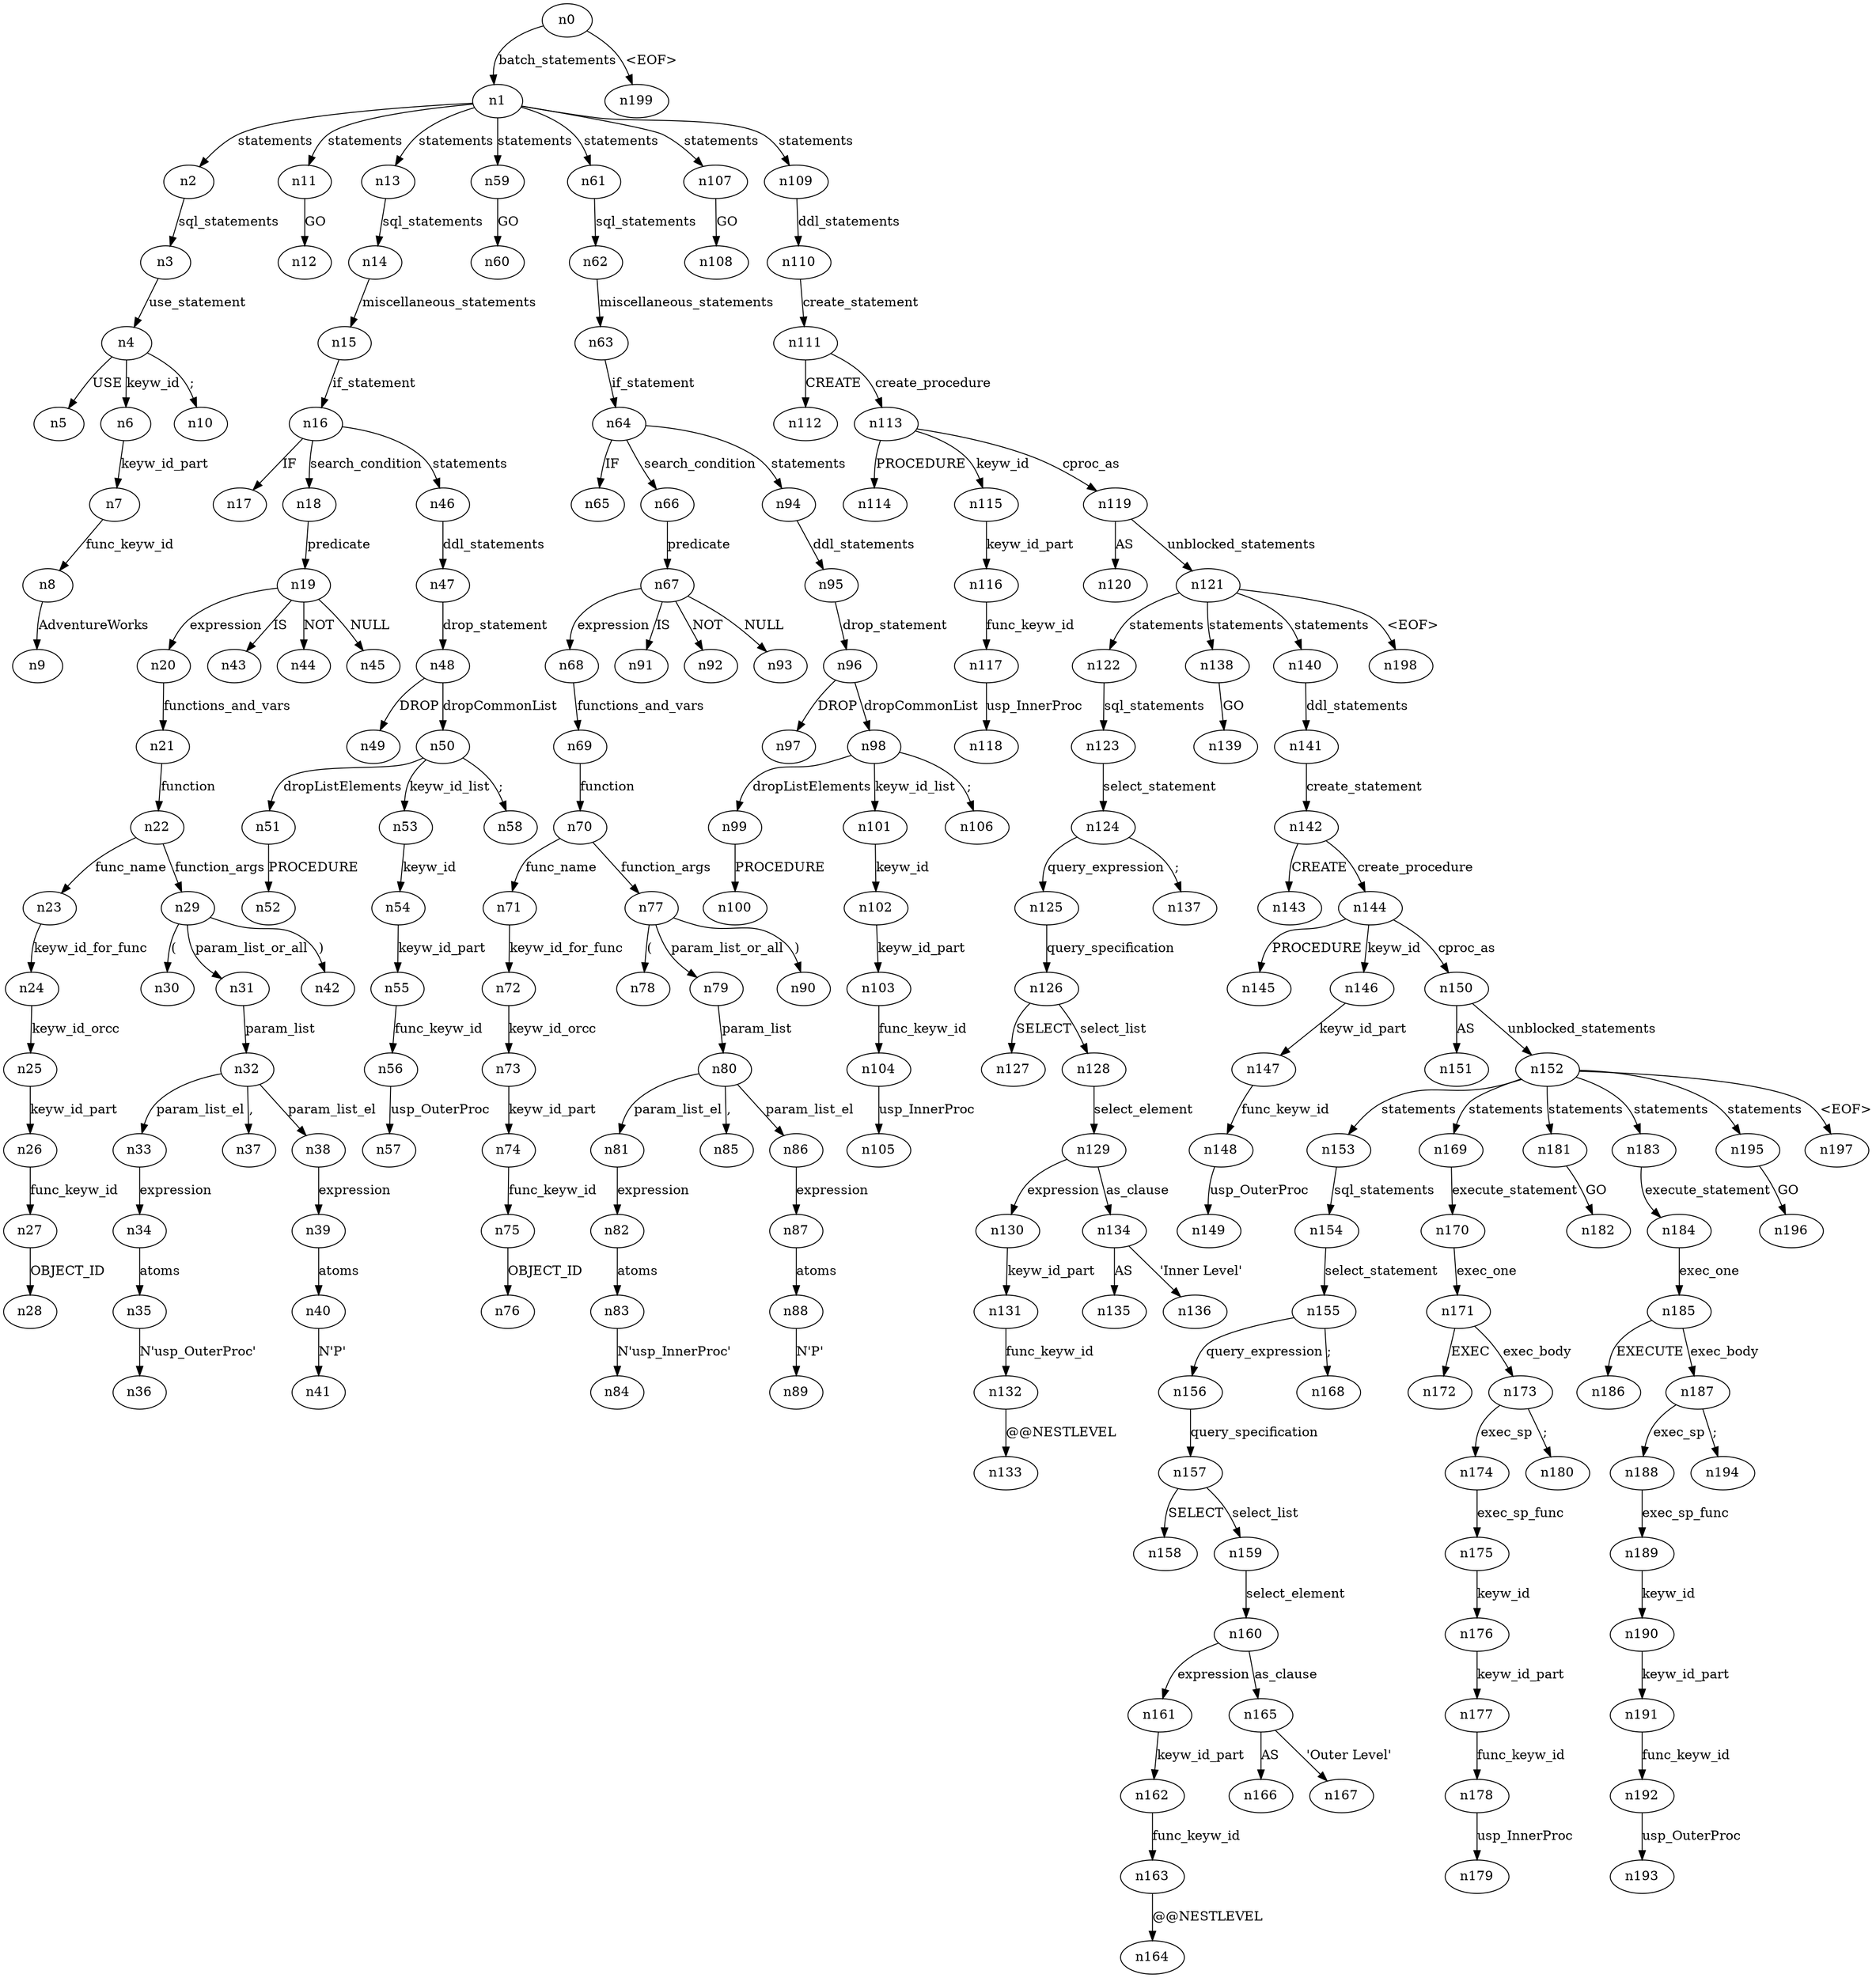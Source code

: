 digraph ParseTree {
  n0 -> n1 [label="batch_statements"];
  n1 -> n2 [label="statements"];
  n2 -> n3 [label="sql_statements"];
  n3 -> n4 [label="use_statement"];
  n4 -> n5 [label="USE"];
  n4 -> n6 [label="keyw_id"];
  n6 -> n7 [label="keyw_id_part"];
  n7 -> n8 [label="func_keyw_id"];
  n8 -> n9 [label="AdventureWorks"];
  n4 -> n10 [label=";"];
  n1 -> n11 [label="statements"];
  n11 -> n12 [label="GO"];
  n1 -> n13 [label="statements"];
  n13 -> n14 [label="sql_statements"];
  n14 -> n15 [label="miscellaneous_statements"];
  n15 -> n16 [label="if_statement"];
  n16 -> n17 [label="IF"];
  n16 -> n18 [label="search_condition"];
  n18 -> n19 [label="predicate"];
  n19 -> n20 [label="expression"];
  n20 -> n21 [label="functions_and_vars"];
  n21 -> n22 [label="function"];
  n22 -> n23 [label="func_name"];
  n23 -> n24 [label="keyw_id_for_func"];
  n24 -> n25 [label="keyw_id_orcc"];
  n25 -> n26 [label="keyw_id_part"];
  n26 -> n27 [label="func_keyw_id"];
  n27 -> n28 [label="OBJECT_ID"];
  n22 -> n29 [label="function_args"];
  n29 -> n30 [label="("];
  n29 -> n31 [label="param_list_or_all"];
  n31 -> n32 [label="param_list"];
  n32 -> n33 [label="param_list_el"];
  n33 -> n34 [label="expression"];
  n34 -> n35 [label="atoms"];
  n35 -> n36 [label="N'usp_OuterProc'"];
  n32 -> n37 [label=","];
  n32 -> n38 [label="param_list_el"];
  n38 -> n39 [label="expression"];
  n39 -> n40 [label="atoms"];
  n40 -> n41 [label="N'P'"];
  n29 -> n42 [label=")"];
  n19 -> n43 [label="IS"];
  n19 -> n44 [label="NOT"];
  n19 -> n45 [label="NULL"];
  n16 -> n46 [label="statements"];
  n46 -> n47 [label="ddl_statements"];
  n47 -> n48 [label="drop_statement"];
  n48 -> n49 [label="DROP"];
  n48 -> n50 [label="dropCommonList"];
  n50 -> n51 [label="dropListElements"];
  n51 -> n52 [label="PROCEDURE"];
  n50 -> n53 [label="keyw_id_list"];
  n53 -> n54 [label="keyw_id"];
  n54 -> n55 [label="keyw_id_part"];
  n55 -> n56 [label="func_keyw_id"];
  n56 -> n57 [label="usp_OuterProc"];
  n50 -> n58 [label=";"];
  n1 -> n59 [label="statements"];
  n59 -> n60 [label="GO"];
  n1 -> n61 [label="statements"];
  n61 -> n62 [label="sql_statements"];
  n62 -> n63 [label="miscellaneous_statements"];
  n63 -> n64 [label="if_statement"];
  n64 -> n65 [label="IF"];
  n64 -> n66 [label="search_condition"];
  n66 -> n67 [label="predicate"];
  n67 -> n68 [label="expression"];
  n68 -> n69 [label="functions_and_vars"];
  n69 -> n70 [label="function"];
  n70 -> n71 [label="func_name"];
  n71 -> n72 [label="keyw_id_for_func"];
  n72 -> n73 [label="keyw_id_orcc"];
  n73 -> n74 [label="keyw_id_part"];
  n74 -> n75 [label="func_keyw_id"];
  n75 -> n76 [label="OBJECT_ID"];
  n70 -> n77 [label="function_args"];
  n77 -> n78 [label="("];
  n77 -> n79 [label="param_list_or_all"];
  n79 -> n80 [label="param_list"];
  n80 -> n81 [label="param_list_el"];
  n81 -> n82 [label="expression"];
  n82 -> n83 [label="atoms"];
  n83 -> n84 [label="N'usp_InnerProc'"];
  n80 -> n85 [label=","];
  n80 -> n86 [label="param_list_el"];
  n86 -> n87 [label="expression"];
  n87 -> n88 [label="atoms"];
  n88 -> n89 [label="N'P'"];
  n77 -> n90 [label=")"];
  n67 -> n91 [label="IS"];
  n67 -> n92 [label="NOT"];
  n67 -> n93 [label="NULL"];
  n64 -> n94 [label="statements"];
  n94 -> n95 [label="ddl_statements"];
  n95 -> n96 [label="drop_statement"];
  n96 -> n97 [label="DROP"];
  n96 -> n98 [label="dropCommonList"];
  n98 -> n99 [label="dropListElements"];
  n99 -> n100 [label="PROCEDURE"];
  n98 -> n101 [label="keyw_id_list"];
  n101 -> n102 [label="keyw_id"];
  n102 -> n103 [label="keyw_id_part"];
  n103 -> n104 [label="func_keyw_id"];
  n104 -> n105 [label="usp_InnerProc"];
  n98 -> n106 [label=";"];
  n1 -> n107 [label="statements"];
  n107 -> n108 [label="GO"];
  n1 -> n109 [label="statements"];
  n109 -> n110 [label="ddl_statements"];
  n110 -> n111 [label="create_statement"];
  n111 -> n112 [label="CREATE"];
  n111 -> n113 [label="create_procedure"];
  n113 -> n114 [label="PROCEDURE"];
  n113 -> n115 [label="keyw_id"];
  n115 -> n116 [label="keyw_id_part"];
  n116 -> n117 [label="func_keyw_id"];
  n117 -> n118 [label="usp_InnerProc"];
  n113 -> n119 [label="cproc_as"];
  n119 -> n120 [label="AS"];
  n119 -> n121 [label="unblocked_statements"];
  n121 -> n122 [label="statements"];
  n122 -> n123 [label="sql_statements"];
  n123 -> n124 [label="select_statement"];
  n124 -> n125 [label="query_expression"];
  n125 -> n126 [label="query_specification"];
  n126 -> n127 [label="SELECT"];
  n126 -> n128 [label="select_list"];
  n128 -> n129 [label="select_element"];
  n129 -> n130 [label="expression"];
  n130 -> n131 [label="keyw_id_part"];
  n131 -> n132 [label="func_keyw_id"];
  n132 -> n133 [label="@@NESTLEVEL"];
  n129 -> n134 [label="as_clause"];
  n134 -> n135 [label="AS"];
  n134 -> n136 [label="'Inner Level'"];
  n124 -> n137 [label=";"];
  n121 -> n138 [label="statements"];
  n138 -> n139 [label="GO"];
  n121 -> n140 [label="statements"];
  n140 -> n141 [label="ddl_statements"];
  n141 -> n142 [label="create_statement"];
  n142 -> n143 [label="CREATE"];
  n142 -> n144 [label="create_procedure"];
  n144 -> n145 [label="PROCEDURE"];
  n144 -> n146 [label="keyw_id"];
  n146 -> n147 [label="keyw_id_part"];
  n147 -> n148 [label="func_keyw_id"];
  n148 -> n149 [label="usp_OuterProc"];
  n144 -> n150 [label="cproc_as"];
  n150 -> n151 [label="AS"];
  n150 -> n152 [label="unblocked_statements"];
  n152 -> n153 [label="statements"];
  n153 -> n154 [label="sql_statements"];
  n154 -> n155 [label="select_statement"];
  n155 -> n156 [label="query_expression"];
  n156 -> n157 [label="query_specification"];
  n157 -> n158 [label="SELECT"];
  n157 -> n159 [label="select_list"];
  n159 -> n160 [label="select_element"];
  n160 -> n161 [label="expression"];
  n161 -> n162 [label="keyw_id_part"];
  n162 -> n163 [label="func_keyw_id"];
  n163 -> n164 [label="@@NESTLEVEL"];
  n160 -> n165 [label="as_clause"];
  n165 -> n166 [label="AS"];
  n165 -> n167 [label="'Outer Level'"];
  n155 -> n168 [label=";"];
  n152 -> n169 [label="statements"];
  n169 -> n170 [label="execute_statement"];
  n170 -> n171 [label="exec_one"];
  n171 -> n172 [label="EXEC"];
  n171 -> n173 [label="exec_body"];
  n173 -> n174 [label="exec_sp"];
  n174 -> n175 [label="exec_sp_func"];
  n175 -> n176 [label="keyw_id"];
  n176 -> n177 [label="keyw_id_part"];
  n177 -> n178 [label="func_keyw_id"];
  n178 -> n179 [label="usp_InnerProc"];
  n173 -> n180 [label=";"];
  n152 -> n181 [label="statements"];
  n181 -> n182 [label="GO"];
  n152 -> n183 [label="statements"];
  n183 -> n184 [label="execute_statement"];
  n184 -> n185 [label="exec_one"];
  n185 -> n186 [label="EXECUTE"];
  n185 -> n187 [label="exec_body"];
  n187 -> n188 [label="exec_sp"];
  n188 -> n189 [label="exec_sp_func"];
  n189 -> n190 [label="keyw_id"];
  n190 -> n191 [label="keyw_id_part"];
  n191 -> n192 [label="func_keyw_id"];
  n192 -> n193 [label="usp_OuterProc"];
  n187 -> n194 [label=";"];
  n152 -> n195 [label="statements"];
  n195 -> n196 [label="GO"];
  n152 -> n197 [label="<EOF>"];
  n121 -> n198 [label="<EOF>"];
  n0 -> n199 [label="<EOF>"];
}